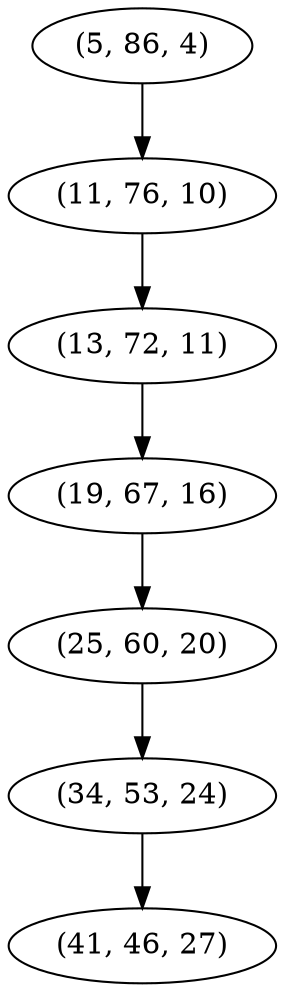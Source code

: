 digraph tree {
    "(5, 86, 4)";
    "(11, 76, 10)";
    "(13, 72, 11)";
    "(19, 67, 16)";
    "(25, 60, 20)";
    "(34, 53, 24)";
    "(41, 46, 27)";
    "(5, 86, 4)" -> "(11, 76, 10)";
    "(11, 76, 10)" -> "(13, 72, 11)";
    "(13, 72, 11)" -> "(19, 67, 16)";
    "(19, 67, 16)" -> "(25, 60, 20)";
    "(25, 60, 20)" -> "(34, 53, 24)";
    "(34, 53, 24)" -> "(41, 46, 27)";
}

